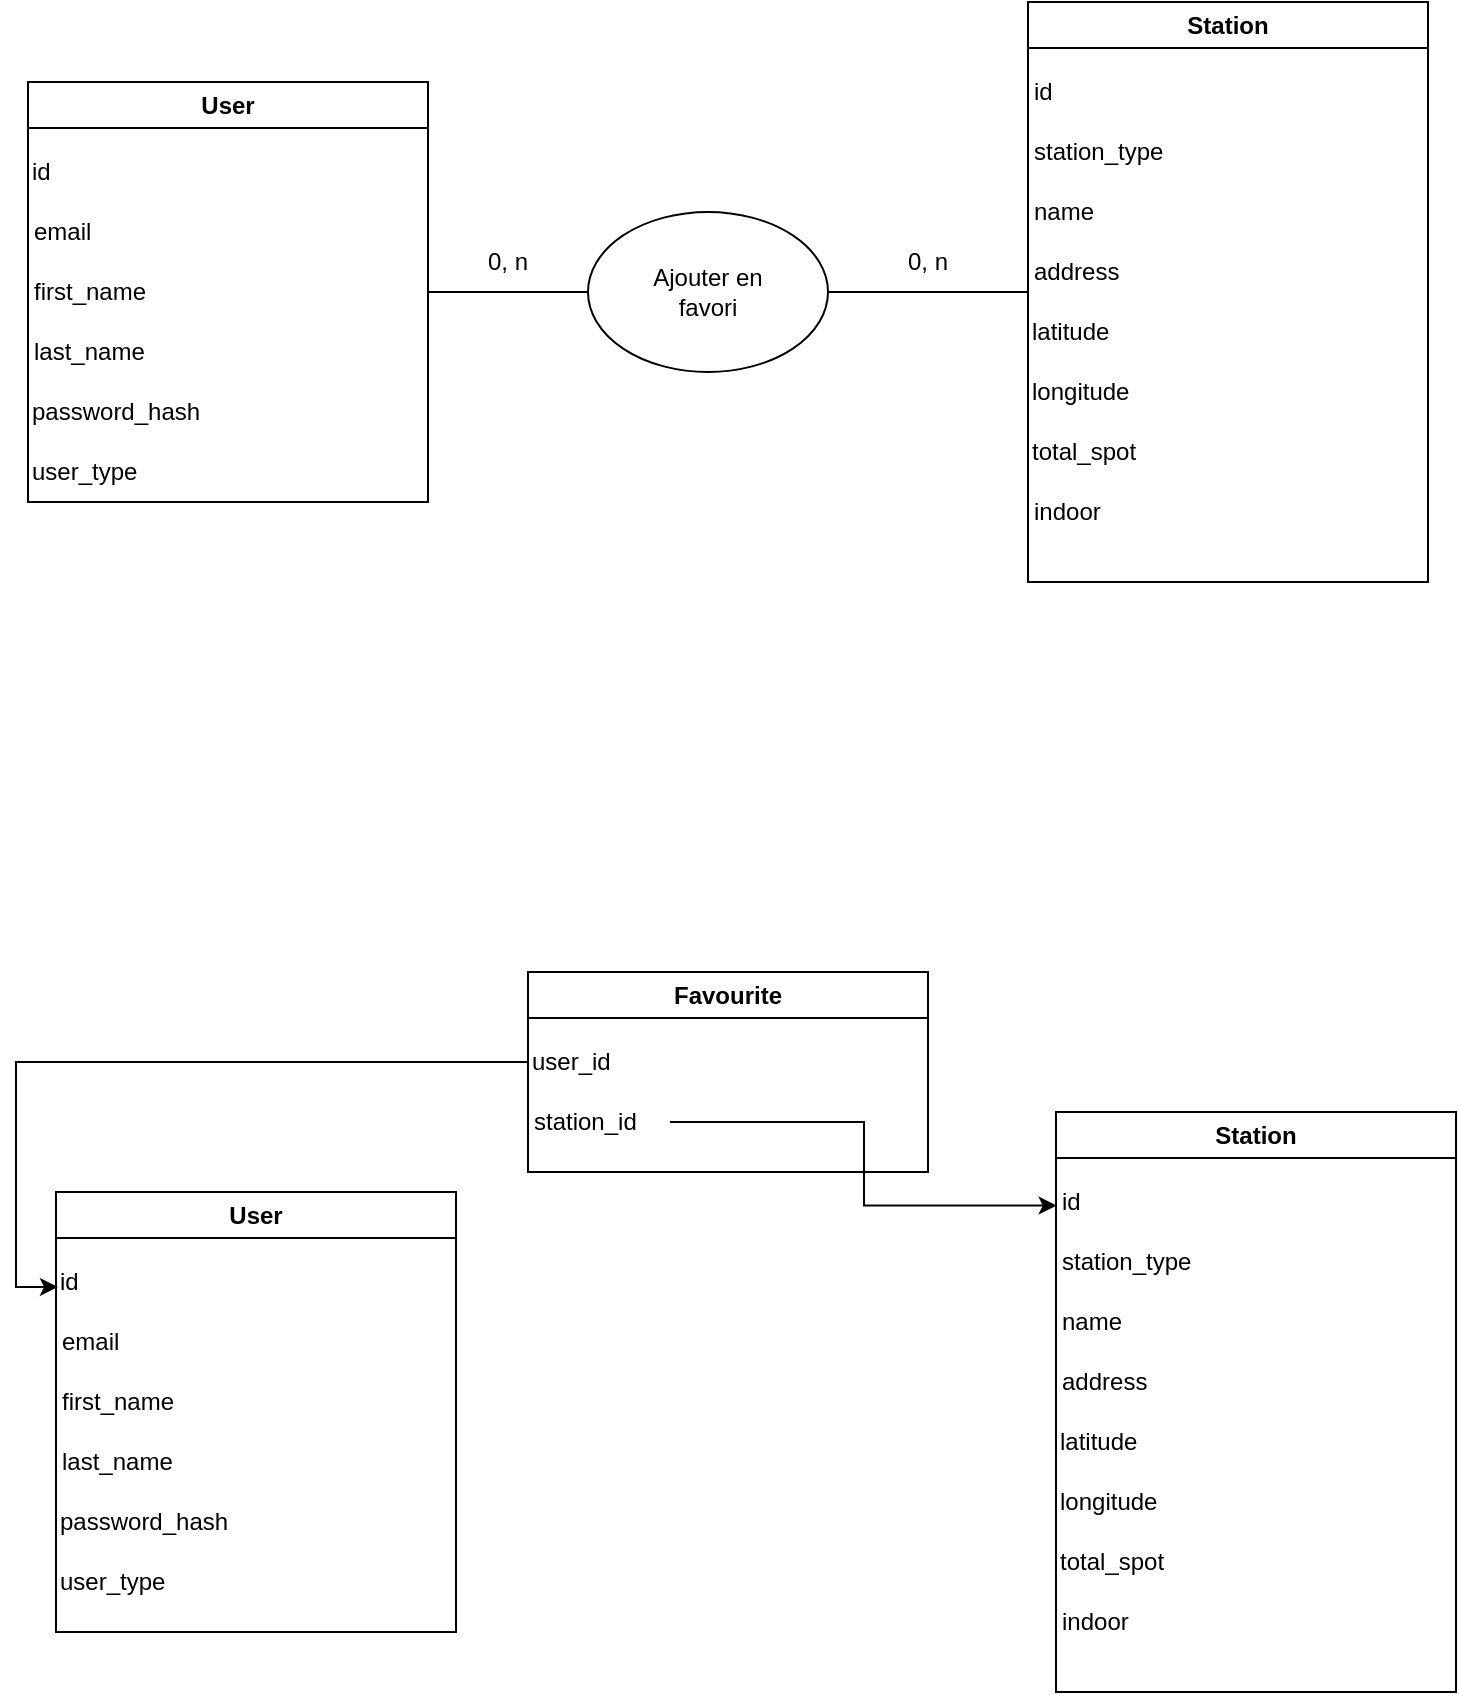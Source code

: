 <mxfile version="24.7.17">
  <diagram id="P4O0IJmVPTGDOjoPXiXE" name="Page-1">
    <mxGraphModel dx="975" dy="677" grid="1" gridSize="10" guides="1" tooltips="1" connect="1" arrows="1" fold="1" page="1" pageScale="1" pageWidth="827" pageHeight="1169" math="0" shadow="0">
      <root>
        <mxCell id="0" />
        <mxCell id="1" parent="0" />
        <mxCell id="whmY99wo9nMmIcwOzGj_-38" style="edgeStyle=orthogonalEdgeStyle;rounded=0;orthogonalLoop=1;jettySize=auto;html=1;exitX=1;exitY=0.5;exitDx=0;exitDy=0;entryX=0;entryY=0.5;entryDx=0;entryDy=0;endArrow=none;endFill=0;" edge="1" parent="1" source="3" target="whmY99wo9nMmIcwOzGj_-34">
          <mxGeometry relative="1" as="geometry" />
        </mxCell>
        <mxCell id="3" value="User" style="swimlane;whiteSpace=wrap;html=1;" parent="1" vertex="1">
          <mxGeometry x="50" y="165" width="200" height="210" as="geometry" />
        </mxCell>
        <mxCell id="7" value="password_hash" style="text;html=1;align=left;verticalAlign=middle;resizable=0;points=[];autosize=1;strokeColor=none;fillColor=none;" parent="3" vertex="1">
          <mxGeometry y="150" width="110" height="30" as="geometry" />
        </mxCell>
        <mxCell id="whmY99wo9nMmIcwOzGj_-17" value="last_name" style="text;html=1;align=left;verticalAlign=middle;resizable=0;points=[];autosize=1;strokeColor=none;fillColor=none;" vertex="1" parent="3">
          <mxGeometry x="1" y="120" width="80" height="30" as="geometry" />
        </mxCell>
        <mxCell id="whmY99wo9nMmIcwOzGj_-18" value="first_name" style="text;html=1;align=left;verticalAlign=middle;resizable=0;points=[];autosize=1;strokeColor=none;fillColor=none;" vertex="1" parent="3">
          <mxGeometry x="1" y="90" width="80" height="30" as="geometry" />
        </mxCell>
        <mxCell id="whmY99wo9nMmIcwOzGj_-19" value="email" style="text;html=1;align=left;verticalAlign=middle;resizable=0;points=[];autosize=1;strokeColor=none;fillColor=none;" vertex="1" parent="3">
          <mxGeometry x="1" y="60" width="50" height="30" as="geometry" />
        </mxCell>
        <mxCell id="whmY99wo9nMmIcwOzGj_-20" value="user_type" style="text;html=1;align=left;verticalAlign=middle;resizable=0;points=[];autosize=1;strokeColor=none;fillColor=none;" vertex="1" parent="3">
          <mxGeometry y="180" width="80" height="30" as="geometry" />
        </mxCell>
        <mxCell id="whmY99wo9nMmIcwOzGj_-31" value="id" style="text;html=1;align=left;verticalAlign=middle;resizable=0;points=[];autosize=1;strokeColor=none;fillColor=none;" vertex="1" parent="3">
          <mxGeometry y="30" width="30" height="30" as="geometry" />
        </mxCell>
        <mxCell id="whmY99wo9nMmIcwOzGj_-22" value="Station" style="swimlane;whiteSpace=wrap;html=1;" vertex="1" parent="1">
          <mxGeometry x="550" y="125" width="200" height="290" as="geometry" />
        </mxCell>
        <mxCell id="whmY99wo9nMmIcwOzGj_-23" value="latitude" style="text;html=1;align=left;verticalAlign=middle;resizable=0;points=[];autosize=1;strokeColor=none;fillColor=none;" vertex="1" parent="whmY99wo9nMmIcwOzGj_-22">
          <mxGeometry y="150" width="60" height="30" as="geometry" />
        </mxCell>
        <mxCell id="whmY99wo9nMmIcwOzGj_-24" value="address" style="text;html=1;align=left;verticalAlign=middle;resizable=0;points=[];autosize=1;strokeColor=none;fillColor=none;" vertex="1" parent="whmY99wo9nMmIcwOzGj_-22">
          <mxGeometry x="1" y="120" width="70" height="30" as="geometry" />
        </mxCell>
        <mxCell id="whmY99wo9nMmIcwOzGj_-25" value="name" style="text;html=1;align=left;verticalAlign=middle;resizable=0;points=[];autosize=1;strokeColor=none;fillColor=none;" vertex="1" parent="whmY99wo9nMmIcwOzGj_-22">
          <mxGeometry x="1" y="90" width="50" height="30" as="geometry" />
        </mxCell>
        <mxCell id="whmY99wo9nMmIcwOzGj_-26" value="station_type" style="text;html=1;align=left;verticalAlign=middle;resizable=0;points=[];autosize=1;strokeColor=none;fillColor=none;" vertex="1" parent="whmY99wo9nMmIcwOzGj_-22">
          <mxGeometry x="1" y="60" width="90" height="30" as="geometry" />
        </mxCell>
        <mxCell id="whmY99wo9nMmIcwOzGj_-27" value="longitude" style="text;html=1;align=left;verticalAlign=middle;resizable=0;points=[];autosize=1;strokeColor=none;fillColor=none;" vertex="1" parent="whmY99wo9nMmIcwOzGj_-22">
          <mxGeometry y="180" width="70" height="30" as="geometry" />
        </mxCell>
        <mxCell id="whmY99wo9nMmIcwOzGj_-28" value="total_spot" style="text;html=1;align=left;verticalAlign=middle;resizable=0;points=[];autosize=1;strokeColor=none;fillColor=none;" vertex="1" parent="whmY99wo9nMmIcwOzGj_-22">
          <mxGeometry y="210" width="80" height="30" as="geometry" />
        </mxCell>
        <mxCell id="whmY99wo9nMmIcwOzGj_-30" value="indoor" style="text;html=1;align=left;verticalAlign=middle;resizable=0;points=[];autosize=1;strokeColor=none;fillColor=none;" vertex="1" parent="whmY99wo9nMmIcwOzGj_-22">
          <mxGeometry x="1" y="240" width="60" height="30" as="geometry" />
        </mxCell>
        <mxCell id="whmY99wo9nMmIcwOzGj_-33" value="id" style="text;html=1;align=left;verticalAlign=middle;resizable=0;points=[];autosize=1;strokeColor=none;fillColor=none;" vertex="1" parent="whmY99wo9nMmIcwOzGj_-22">
          <mxGeometry x="1" y="30" width="30" height="30" as="geometry" />
        </mxCell>
        <mxCell id="whmY99wo9nMmIcwOzGj_-39" style="edgeStyle=orthogonalEdgeStyle;rounded=0;orthogonalLoop=1;jettySize=auto;html=1;exitX=1;exitY=0.5;exitDx=0;exitDy=0;entryX=0;entryY=0.5;entryDx=0;entryDy=0;endArrow=none;endFill=0;" edge="1" parent="1" source="whmY99wo9nMmIcwOzGj_-34" target="whmY99wo9nMmIcwOzGj_-22">
          <mxGeometry relative="1" as="geometry" />
        </mxCell>
        <mxCell id="whmY99wo9nMmIcwOzGj_-34" value="" style="ellipse;whiteSpace=wrap;html=1;" vertex="1" parent="1">
          <mxGeometry x="330" y="230" width="120" height="80" as="geometry" />
        </mxCell>
        <mxCell id="whmY99wo9nMmIcwOzGj_-37" value="Ajouter en favori" style="text;html=1;align=center;verticalAlign=middle;whiteSpace=wrap;rounded=0;" vertex="1" parent="1">
          <mxGeometry x="360" y="255" width="60" height="30" as="geometry" />
        </mxCell>
        <mxCell id="whmY99wo9nMmIcwOzGj_-40" value="0, n" style="text;html=1;align=center;verticalAlign=middle;whiteSpace=wrap;rounded=0;" vertex="1" parent="1">
          <mxGeometry x="260" y="240" width="60" height="30" as="geometry" />
        </mxCell>
        <mxCell id="whmY99wo9nMmIcwOzGj_-41" value="0, n" style="text;html=1;align=center;verticalAlign=middle;whiteSpace=wrap;rounded=0;" vertex="1" parent="1">
          <mxGeometry x="470" y="240" width="60" height="30" as="geometry" />
        </mxCell>
        <mxCell id="whmY99wo9nMmIcwOzGj_-65" value="User" style="swimlane;whiteSpace=wrap;html=1;" vertex="1" parent="1">
          <mxGeometry x="64" y="720" width="200" height="220" as="geometry" />
        </mxCell>
        <mxCell id="whmY99wo9nMmIcwOzGj_-66" value="password_hash" style="text;html=1;align=left;verticalAlign=middle;resizable=0;points=[];autosize=1;strokeColor=none;fillColor=none;" vertex="1" parent="whmY99wo9nMmIcwOzGj_-65">
          <mxGeometry y="150" width="110" height="30" as="geometry" />
        </mxCell>
        <mxCell id="whmY99wo9nMmIcwOzGj_-67" value="last_name" style="text;html=1;align=left;verticalAlign=middle;resizable=0;points=[];autosize=1;strokeColor=none;fillColor=none;" vertex="1" parent="whmY99wo9nMmIcwOzGj_-65">
          <mxGeometry x="1" y="120" width="80" height="30" as="geometry" />
        </mxCell>
        <mxCell id="whmY99wo9nMmIcwOzGj_-68" value="first_name" style="text;html=1;align=left;verticalAlign=middle;resizable=0;points=[];autosize=1;strokeColor=none;fillColor=none;" vertex="1" parent="whmY99wo9nMmIcwOzGj_-65">
          <mxGeometry x="1" y="90" width="80" height="30" as="geometry" />
        </mxCell>
        <mxCell id="whmY99wo9nMmIcwOzGj_-69" value="email" style="text;html=1;align=left;verticalAlign=middle;resizable=0;points=[];autosize=1;strokeColor=none;fillColor=none;" vertex="1" parent="whmY99wo9nMmIcwOzGj_-65">
          <mxGeometry x="1" y="60" width="50" height="30" as="geometry" />
        </mxCell>
        <mxCell id="whmY99wo9nMmIcwOzGj_-70" value="user_type" style="text;html=1;align=left;verticalAlign=middle;resizable=0;points=[];autosize=1;strokeColor=none;fillColor=none;" vertex="1" parent="whmY99wo9nMmIcwOzGj_-65">
          <mxGeometry y="180" width="80" height="30" as="geometry" />
        </mxCell>
        <mxCell id="whmY99wo9nMmIcwOzGj_-71" value="id" style="text;html=1;align=left;verticalAlign=middle;resizable=0;points=[];autosize=1;strokeColor=none;fillColor=none;" vertex="1" parent="whmY99wo9nMmIcwOzGj_-65">
          <mxGeometry y="30" width="30" height="30" as="geometry" />
        </mxCell>
        <mxCell id="whmY99wo9nMmIcwOzGj_-72" value="Station" style="swimlane;whiteSpace=wrap;html=1;" vertex="1" parent="1">
          <mxGeometry x="564" y="680" width="200" height="290" as="geometry" />
        </mxCell>
        <mxCell id="whmY99wo9nMmIcwOzGj_-73" value="latitude" style="text;html=1;align=left;verticalAlign=middle;resizable=0;points=[];autosize=1;strokeColor=none;fillColor=none;" vertex="1" parent="whmY99wo9nMmIcwOzGj_-72">
          <mxGeometry y="150" width="60" height="30" as="geometry" />
        </mxCell>
        <mxCell id="whmY99wo9nMmIcwOzGj_-74" value="address" style="text;html=1;align=left;verticalAlign=middle;resizable=0;points=[];autosize=1;strokeColor=none;fillColor=none;" vertex="1" parent="whmY99wo9nMmIcwOzGj_-72">
          <mxGeometry x="1" y="120" width="70" height="30" as="geometry" />
        </mxCell>
        <mxCell id="whmY99wo9nMmIcwOzGj_-75" value="name" style="text;html=1;align=left;verticalAlign=middle;resizable=0;points=[];autosize=1;strokeColor=none;fillColor=none;" vertex="1" parent="whmY99wo9nMmIcwOzGj_-72">
          <mxGeometry x="1" y="90" width="50" height="30" as="geometry" />
        </mxCell>
        <mxCell id="whmY99wo9nMmIcwOzGj_-76" value="station_type" style="text;html=1;align=left;verticalAlign=middle;resizable=0;points=[];autosize=1;strokeColor=none;fillColor=none;" vertex="1" parent="whmY99wo9nMmIcwOzGj_-72">
          <mxGeometry x="1" y="60" width="90" height="30" as="geometry" />
        </mxCell>
        <mxCell id="whmY99wo9nMmIcwOzGj_-77" value="longitude" style="text;html=1;align=left;verticalAlign=middle;resizable=0;points=[];autosize=1;strokeColor=none;fillColor=none;" vertex="1" parent="whmY99wo9nMmIcwOzGj_-72">
          <mxGeometry y="180" width="70" height="30" as="geometry" />
        </mxCell>
        <mxCell id="whmY99wo9nMmIcwOzGj_-78" value="total_spot" style="text;html=1;align=left;verticalAlign=middle;resizable=0;points=[];autosize=1;strokeColor=none;fillColor=none;" vertex="1" parent="whmY99wo9nMmIcwOzGj_-72">
          <mxGeometry y="210" width="80" height="30" as="geometry" />
        </mxCell>
        <mxCell id="whmY99wo9nMmIcwOzGj_-79" value="indoor" style="text;html=1;align=left;verticalAlign=middle;resizable=0;points=[];autosize=1;strokeColor=none;fillColor=none;" vertex="1" parent="whmY99wo9nMmIcwOzGj_-72">
          <mxGeometry x="1" y="240" width="60" height="30" as="geometry" />
        </mxCell>
        <mxCell id="whmY99wo9nMmIcwOzGj_-80" value="id" style="text;html=1;align=left;verticalAlign=middle;resizable=0;points=[];autosize=1;strokeColor=none;fillColor=none;" vertex="1" parent="whmY99wo9nMmIcwOzGj_-72">
          <mxGeometry x="1" y="30" width="30" height="30" as="geometry" />
        </mxCell>
        <mxCell id="whmY99wo9nMmIcwOzGj_-86" value="Favourite" style="swimlane;whiteSpace=wrap;html=1;" vertex="1" parent="1">
          <mxGeometry x="300" y="610" width="200" height="100" as="geometry" />
        </mxCell>
        <mxCell id="whmY99wo9nMmIcwOzGj_-90" value="station_id" style="text;html=1;align=left;verticalAlign=middle;resizable=0;points=[];autosize=1;strokeColor=none;fillColor=none;" vertex="1" parent="whmY99wo9nMmIcwOzGj_-86">
          <mxGeometry x="1" y="60" width="70" height="30" as="geometry" />
        </mxCell>
        <mxCell id="whmY99wo9nMmIcwOzGj_-92" value="user_id" style="text;html=1;align=left;verticalAlign=middle;resizable=0;points=[];autosize=1;strokeColor=none;fillColor=none;" vertex="1" parent="whmY99wo9nMmIcwOzGj_-86">
          <mxGeometry y="30" width="60" height="30" as="geometry" />
        </mxCell>
        <mxCell id="whmY99wo9nMmIcwOzGj_-94" style="edgeStyle=orthogonalEdgeStyle;rounded=0;orthogonalLoop=1;jettySize=auto;html=1;entryX=0.033;entryY=0.583;entryDx=0;entryDy=0;entryPerimeter=0;" edge="1" parent="1" source="whmY99wo9nMmIcwOzGj_-92" target="whmY99wo9nMmIcwOzGj_-71">
          <mxGeometry relative="1" as="geometry" />
        </mxCell>
        <mxCell id="whmY99wo9nMmIcwOzGj_-95" style="edgeStyle=orthogonalEdgeStyle;rounded=0;orthogonalLoop=1;jettySize=auto;html=1;entryX=-0.023;entryY=0.56;entryDx=0;entryDy=0;entryPerimeter=0;" edge="1" parent="1" source="whmY99wo9nMmIcwOzGj_-90" target="whmY99wo9nMmIcwOzGj_-80">
          <mxGeometry relative="1" as="geometry" />
        </mxCell>
      </root>
    </mxGraphModel>
  </diagram>
</mxfile>

